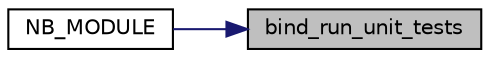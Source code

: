 digraph "bind_run_unit_tests"
{
 // INTERACTIVE_SVG=YES
 // LATEX_PDF_SIZE
  bgcolor="transparent";
  edge [fontname="Helvetica",fontsize="10",labelfontname="Helvetica",labelfontsize="10"];
  node [fontname="Helvetica",fontsize="10",shape=record];
  rankdir="RL";
  Node1 [label="bind_run_unit_tests",height=0.2,width=0.4,color="black", fillcolor="grey75", style="filled", fontcolor="black",tooltip=" "];
  Node1 -> Node2 [dir="back",color="midnightblue",fontsize="10",style="solid",fontname="Helvetica"];
  Node2 [label="NB_MODULE",height=0.2,width=0.4,color="black",URL="$bindings_8cpp.html#a121a6270e082fc3ed1be7ff2f695b95d",tooltip=" "];
}
